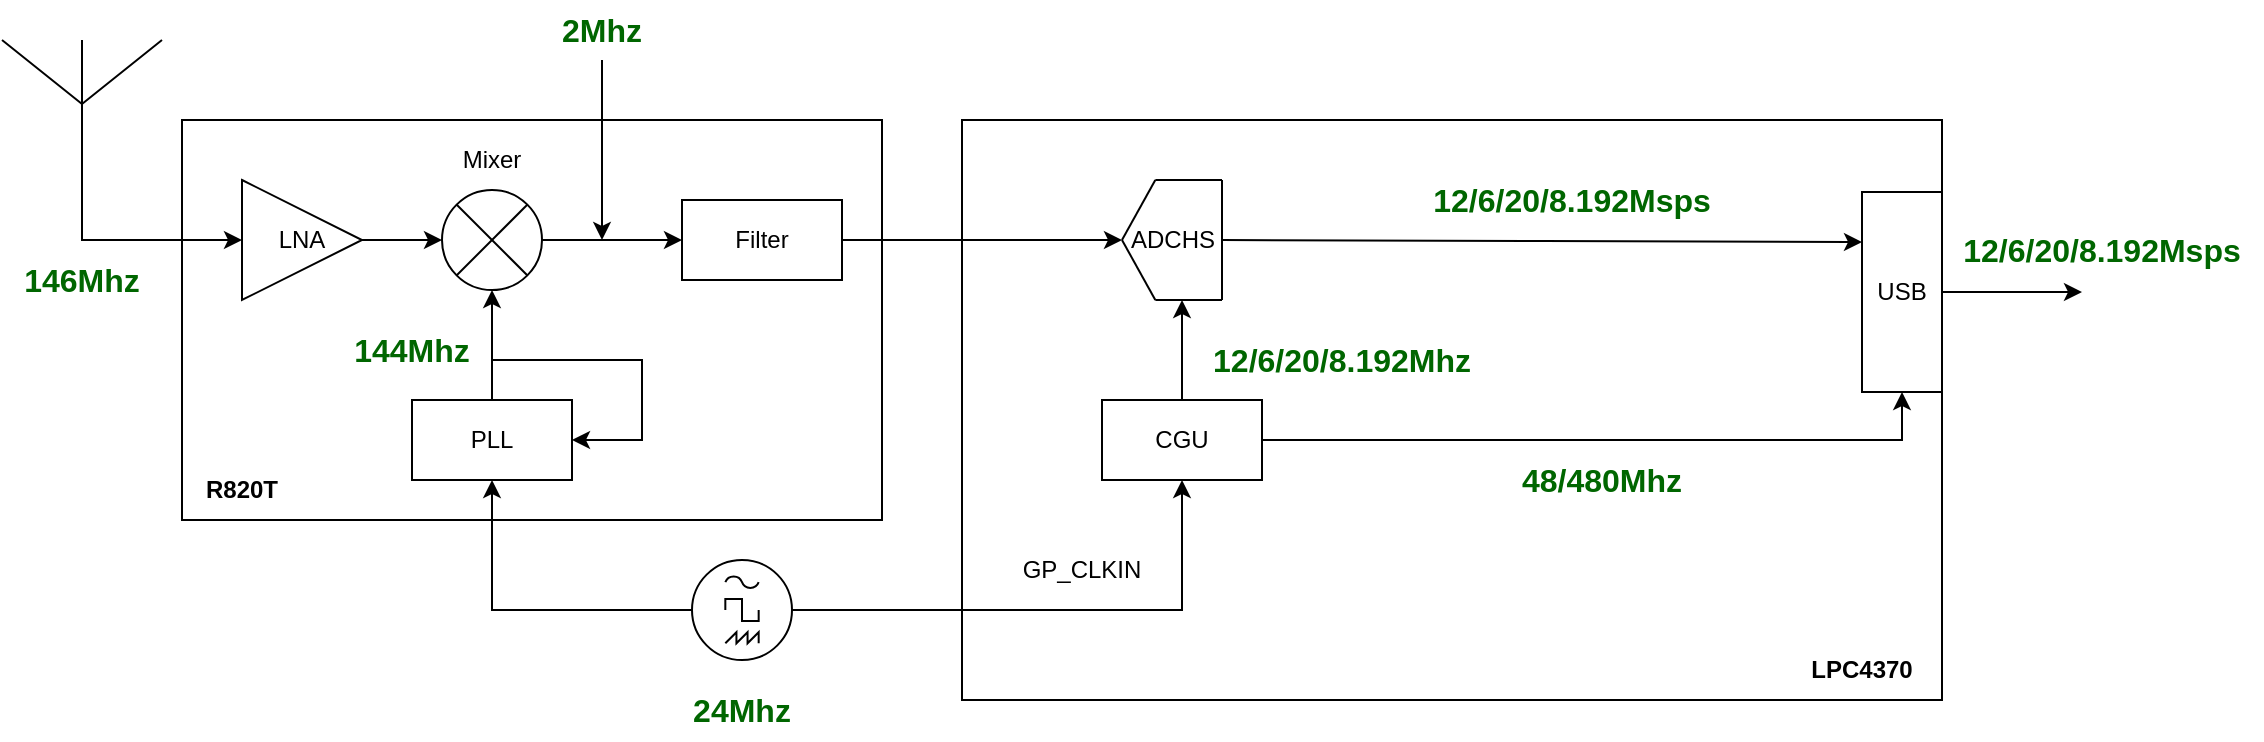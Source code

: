<mxfile version="21.3.7" type="device">
  <diagram name="Page-1" id="cct-Xmhw9EBGuAuMO9ee">
    <mxGraphModel dx="954" dy="802" grid="1" gridSize="10" guides="1" tooltips="1" connect="1" arrows="1" fold="1" page="1" pageScale="1" pageWidth="827" pageHeight="1169" math="0" shadow="0">
      <root>
        <mxCell id="0" />
        <mxCell id="1" parent="0" />
        <mxCell id="uXHMhLncASix-hLU-wDg-52" value="" style="rounded=0;whiteSpace=wrap;html=1;" vertex="1" parent="1">
          <mxGeometry x="560" y="160" width="490" height="290" as="geometry" />
        </mxCell>
        <mxCell id="uXHMhLncASix-hLU-wDg-19" value="" style="rounded=0;whiteSpace=wrap;html=1;" vertex="1" parent="1">
          <mxGeometry x="170" y="160" width="350" height="200" as="geometry" />
        </mxCell>
        <mxCell id="uXHMhLncASix-hLU-wDg-3" style="edgeStyle=orthogonalEdgeStyle;rounded=0;orthogonalLoop=1;jettySize=auto;html=1;entryX=0;entryY=0.5;entryDx=0;entryDy=0;exitX=0.5;exitY=1;exitDx=0;exitDy=0;exitPerimeter=0;" edge="1" parent="1" source="uXHMhLncASix-hLU-wDg-1" target="uXHMhLncASix-hLU-wDg-2">
          <mxGeometry relative="1" as="geometry" />
        </mxCell>
        <mxCell id="uXHMhLncASix-hLU-wDg-1" value="" style="verticalLabelPosition=bottom;shadow=0;dashed=0;align=center;html=1;verticalAlign=top;shape=mxgraph.electrical.radio.aerial_-_antenna_1;" vertex="1" parent="1">
          <mxGeometry x="80" y="120" width="80" height="80" as="geometry" />
        </mxCell>
        <mxCell id="uXHMhLncASix-hLU-wDg-7" style="edgeStyle=orthogonalEdgeStyle;rounded=0;orthogonalLoop=1;jettySize=auto;html=1;entryX=0;entryY=0.5;entryDx=0;entryDy=0;" edge="1" parent="1" source="uXHMhLncASix-hLU-wDg-2">
          <mxGeometry relative="1" as="geometry">
            <mxPoint x="300" y="220" as="targetPoint" />
          </mxGeometry>
        </mxCell>
        <mxCell id="uXHMhLncASix-hLU-wDg-2" value="LNA" style="triangle;whiteSpace=wrap;html=1;" vertex="1" parent="1">
          <mxGeometry x="200" y="190" width="60" height="60" as="geometry" />
        </mxCell>
        <mxCell id="uXHMhLncASix-hLU-wDg-25" style="edgeStyle=orthogonalEdgeStyle;rounded=0;orthogonalLoop=1;jettySize=auto;html=1;entryX=0;entryY=0.5;entryDx=0;entryDy=0;" edge="1" parent="1" source="uXHMhLncASix-hLU-wDg-12" target="uXHMhLncASix-hLU-wDg-24">
          <mxGeometry relative="1" as="geometry" />
        </mxCell>
        <mxCell id="uXHMhLncASix-hLU-wDg-12" value="" style="shape=sumEllipse;perimeter=ellipsePerimeter;whiteSpace=wrap;html=1;backgroundOutline=1;" vertex="1" parent="1">
          <mxGeometry x="300" y="195" width="50" height="50" as="geometry" />
        </mxCell>
        <mxCell id="uXHMhLncASix-hLU-wDg-17" style="edgeStyle=orthogonalEdgeStyle;rounded=0;orthogonalLoop=1;jettySize=auto;html=1;entryX=0.5;entryY=1;entryDx=0;entryDy=0;" edge="1" parent="1" source="uXHMhLncASix-hLU-wDg-15" target="uXHMhLncASix-hLU-wDg-12">
          <mxGeometry relative="1" as="geometry" />
        </mxCell>
        <mxCell id="uXHMhLncASix-hLU-wDg-15" value="PLL" style="rounded=0;whiteSpace=wrap;html=1;" vertex="1" parent="1">
          <mxGeometry x="285" y="300" width="80" height="40" as="geometry" />
        </mxCell>
        <mxCell id="uXHMhLncASix-hLU-wDg-18" value="" style="endArrow=classic;html=1;rounded=0;entryX=1;entryY=0.5;entryDx=0;entryDy=0;" edge="1" parent="1" target="uXHMhLncASix-hLU-wDg-15">
          <mxGeometry width="50" height="50" relative="1" as="geometry">
            <mxPoint x="325" y="280" as="sourcePoint" />
            <mxPoint x="410" y="340" as="targetPoint" />
            <Array as="points">
              <mxPoint x="360" y="280" />
              <mxPoint x="400" y="280" />
              <mxPoint x="400" y="320" />
            </Array>
          </mxGeometry>
        </mxCell>
        <mxCell id="uXHMhLncASix-hLU-wDg-20" value="&lt;b&gt;R820T&lt;/b&gt;" style="text;html=1;strokeColor=none;fillColor=none;align=center;verticalAlign=middle;whiteSpace=wrap;rounded=0;" vertex="1" parent="1">
          <mxGeometry x="170" y="330" width="60" height="30" as="geometry" />
        </mxCell>
        <mxCell id="uXHMhLncASix-hLU-wDg-22" value="Mixer" style="text;html=1;strokeColor=none;fillColor=none;align=center;verticalAlign=middle;whiteSpace=wrap;rounded=0;" vertex="1" parent="1">
          <mxGeometry x="295" y="165" width="60" height="30" as="geometry" />
        </mxCell>
        <mxCell id="uXHMhLncASix-hLU-wDg-38" style="edgeStyle=orthogonalEdgeStyle;rounded=0;orthogonalLoop=1;jettySize=auto;html=1;" edge="1" parent="1" source="uXHMhLncASix-hLU-wDg-24">
          <mxGeometry relative="1" as="geometry">
            <mxPoint x="640" y="220" as="targetPoint" />
          </mxGeometry>
        </mxCell>
        <mxCell id="uXHMhLncASix-hLU-wDg-24" value="Filter" style="rounded=0;whiteSpace=wrap;html=1;" vertex="1" parent="1">
          <mxGeometry x="420" y="200" width="80" height="40" as="geometry" />
        </mxCell>
        <mxCell id="uXHMhLncASix-hLU-wDg-37" value="" style="group" vertex="1" connectable="0" parent="1">
          <mxGeometry x="640" y="190" width="60" height="60" as="geometry" />
        </mxCell>
        <mxCell id="uXHMhLncASix-hLU-wDg-32" value="" style="endArrow=none;html=1;rounded=0;" edge="1" parent="uXHMhLncASix-hLU-wDg-37">
          <mxGeometry width="50" height="50" relative="1" as="geometry">
            <mxPoint y="30" as="sourcePoint" />
            <mxPoint x="16.667" as="targetPoint" />
          </mxGeometry>
        </mxCell>
        <mxCell id="uXHMhLncASix-hLU-wDg-33" value="" style="endArrow=none;html=1;rounded=0;" edge="1" parent="uXHMhLncASix-hLU-wDg-37">
          <mxGeometry width="50" height="50" relative="1" as="geometry">
            <mxPoint y="30" as="sourcePoint" />
            <mxPoint x="16.667" y="60" as="targetPoint" />
          </mxGeometry>
        </mxCell>
        <mxCell id="uXHMhLncASix-hLU-wDg-34" value="" style="endArrow=none;html=1;rounded=0;" edge="1" parent="uXHMhLncASix-hLU-wDg-37">
          <mxGeometry width="50" height="50" relative="1" as="geometry">
            <mxPoint x="16.667" as="sourcePoint" />
            <mxPoint x="50" as="targetPoint" />
          </mxGeometry>
        </mxCell>
        <mxCell id="uXHMhLncASix-hLU-wDg-35" value="" style="endArrow=none;html=1;rounded=0;" edge="1" parent="uXHMhLncASix-hLU-wDg-37">
          <mxGeometry width="50" height="50" relative="1" as="geometry">
            <mxPoint x="50" y="60" as="sourcePoint" />
            <mxPoint x="50" as="targetPoint" />
          </mxGeometry>
        </mxCell>
        <mxCell id="uXHMhLncASix-hLU-wDg-36" value="" style="endArrow=none;html=1;rounded=0;" edge="1" parent="uXHMhLncASix-hLU-wDg-37">
          <mxGeometry width="50" height="50" relative="1" as="geometry">
            <mxPoint x="16.667" y="60" as="sourcePoint" />
            <mxPoint x="50" y="60" as="targetPoint" />
          </mxGeometry>
        </mxCell>
        <mxCell id="uXHMhLncASix-hLU-wDg-39" value="ADCHS" style="text;html=1;align=center;verticalAlign=middle;resizable=0;points=[];autosize=1;strokeColor=none;fillColor=none;" vertex="1" parent="uXHMhLncASix-hLU-wDg-37">
          <mxGeometry x="-10" y="15" width="70" height="30" as="geometry" />
        </mxCell>
        <mxCell id="uXHMhLncASix-hLU-wDg-43" style="edgeStyle=orthogonalEdgeStyle;rounded=0;orthogonalLoop=1;jettySize=auto;html=1;entryX=0;entryY=0.25;entryDx=0;entryDy=0;" edge="1" parent="1" target="uXHMhLncASix-hLU-wDg-53">
          <mxGeometry relative="1" as="geometry">
            <mxPoint x="690" y="220" as="sourcePoint" />
            <mxPoint x="740" y="220" as="targetPoint" />
          </mxGeometry>
        </mxCell>
        <mxCell id="uXHMhLncASix-hLU-wDg-74" style="edgeStyle=orthogonalEdgeStyle;rounded=0;orthogonalLoop=1;jettySize=auto;html=1;entryX=0.5;entryY=1;entryDx=0;entryDy=0;" edge="1" parent="1" source="uXHMhLncASix-hLU-wDg-49" target="uXHMhLncASix-hLU-wDg-73">
          <mxGeometry relative="1" as="geometry" />
        </mxCell>
        <mxCell id="uXHMhLncASix-hLU-wDg-81" style="edgeStyle=orthogonalEdgeStyle;rounded=0;orthogonalLoop=1;jettySize=auto;html=1;entryX=0.5;entryY=1;entryDx=0;entryDy=0;" edge="1" parent="1" source="uXHMhLncASix-hLU-wDg-49" target="uXHMhLncASix-hLU-wDg-15">
          <mxGeometry relative="1" as="geometry" />
        </mxCell>
        <mxCell id="uXHMhLncASix-hLU-wDg-49" value="" style="perimeter=ellipsePerimeter;verticalLabelPosition=bottom;shadow=0;dashed=0;align=center;html=1;verticalAlign=top;shape=mxgraph.electrical.instruments.signal_generator;" vertex="1" parent="1">
          <mxGeometry x="420" y="380" width="60" height="50" as="geometry" />
        </mxCell>
        <mxCell id="uXHMhLncASix-hLU-wDg-64" style="edgeStyle=orthogonalEdgeStyle;rounded=0;orthogonalLoop=1;jettySize=auto;html=1;" edge="1" parent="1" source="uXHMhLncASix-hLU-wDg-53">
          <mxGeometry relative="1" as="geometry">
            <mxPoint x="1120" y="246" as="targetPoint" />
          </mxGeometry>
        </mxCell>
        <mxCell id="uXHMhLncASix-hLU-wDg-53" value="USB" style="rounded=0;whiteSpace=wrap;html=1;" vertex="1" parent="1">
          <mxGeometry x="1010" y="196" width="40" height="100" as="geometry" />
        </mxCell>
        <mxCell id="uXHMhLncASix-hLU-wDg-56" value="&lt;b&gt;LPC4370&lt;/b&gt;" style="text;html=1;strokeColor=none;fillColor=none;align=center;verticalAlign=middle;whiteSpace=wrap;rounded=0;" vertex="1" parent="1">
          <mxGeometry x="970" y="420" width="80" height="30" as="geometry" />
        </mxCell>
        <mxCell id="uXHMhLncASix-hLU-wDg-58" value="146Mhz" style="text;html=1;strokeColor=none;fillColor=none;align=center;verticalAlign=middle;whiteSpace=wrap;rounded=0;fontColor=#006600;fontStyle=1;fontSize=16;" vertex="1" parent="1">
          <mxGeometry x="80" y="225" width="80" height="30" as="geometry" />
        </mxCell>
        <mxCell id="uXHMhLncASix-hLU-wDg-59" value="144Mhz" style="text;html=1;strokeColor=none;fillColor=none;align=center;verticalAlign=middle;whiteSpace=wrap;rounded=0;fontColor=#006600;fontStyle=1;fontSize=16;" vertex="1" parent="1">
          <mxGeometry x="250" y="260" width="70" height="30" as="geometry" />
        </mxCell>
        <mxCell id="uXHMhLncASix-hLU-wDg-67" style="edgeStyle=orthogonalEdgeStyle;rounded=0;orthogonalLoop=1;jettySize=auto;html=1;" edge="1" parent="1" source="uXHMhLncASix-hLU-wDg-60">
          <mxGeometry relative="1" as="geometry">
            <mxPoint x="380" y="220" as="targetPoint" />
          </mxGeometry>
        </mxCell>
        <mxCell id="uXHMhLncASix-hLU-wDg-60" value="2Mhz" style="text;html=1;strokeColor=none;fillColor=none;align=center;verticalAlign=middle;whiteSpace=wrap;rounded=0;fontColor=#006600;fontStyle=1;fontSize=16;labelBorderColor=none;" vertex="1" parent="1">
          <mxGeometry x="270" y="100" width="220" height="30" as="geometry" />
        </mxCell>
        <mxCell id="uXHMhLncASix-hLU-wDg-62" value="24Mhz" style="text;html=1;strokeColor=none;fillColor=none;align=center;verticalAlign=middle;whiteSpace=wrap;rounded=0;fontColor=#006600;fontStyle=1;fontSize=16;" vertex="1" parent="1">
          <mxGeometry x="420" y="440" width="60" height="30" as="geometry" />
        </mxCell>
        <mxCell id="uXHMhLncASix-hLU-wDg-72" value="GP_CLKIN" style="text;html=1;strokeColor=none;fillColor=none;align=center;verticalAlign=middle;whiteSpace=wrap;rounded=0;" vertex="1" parent="1">
          <mxGeometry x="580" y="370" width="80" height="30" as="geometry" />
        </mxCell>
        <mxCell id="uXHMhLncASix-hLU-wDg-75" style="edgeStyle=orthogonalEdgeStyle;rounded=0;orthogonalLoop=1;jettySize=auto;html=1;" edge="1" parent="1" source="uXHMhLncASix-hLU-wDg-73">
          <mxGeometry relative="1" as="geometry">
            <mxPoint x="670" y="250" as="targetPoint" />
          </mxGeometry>
        </mxCell>
        <mxCell id="uXHMhLncASix-hLU-wDg-79" style="edgeStyle=orthogonalEdgeStyle;rounded=0;orthogonalLoop=1;jettySize=auto;html=1;entryX=0.5;entryY=1;entryDx=0;entryDy=0;" edge="1" parent="1" source="uXHMhLncASix-hLU-wDg-73" target="uXHMhLncASix-hLU-wDg-53">
          <mxGeometry relative="1" as="geometry" />
        </mxCell>
        <mxCell id="uXHMhLncASix-hLU-wDg-73" value="CGU" style="rounded=0;whiteSpace=wrap;html=1;" vertex="1" parent="1">
          <mxGeometry x="630" y="300" width="80" height="40" as="geometry" />
        </mxCell>
        <mxCell id="uXHMhLncASix-hLU-wDg-76" value="12/6/20/8.192Mhz" style="text;html=1;strokeColor=none;fillColor=none;align=center;verticalAlign=middle;whiteSpace=wrap;rounded=0;fontColor=#006600;fontStyle=1;fontSize=16;" vertex="1" parent="1">
          <mxGeometry x="680" y="260" width="140" height="40" as="geometry" />
        </mxCell>
        <mxCell id="uXHMhLncASix-hLU-wDg-77" value="12/6/20/8.192Msps" style="text;html=1;strokeColor=none;fillColor=none;align=center;verticalAlign=middle;whiteSpace=wrap;rounded=0;fontColor=#006600;fontStyle=1;fontSize=16;" vertex="1" parent="1">
          <mxGeometry x="795" y="180" width="140" height="40" as="geometry" />
        </mxCell>
        <mxCell id="uXHMhLncASix-hLU-wDg-78" value="12/6/20/8.192Msps" style="text;html=1;strokeColor=none;fillColor=none;align=center;verticalAlign=middle;whiteSpace=wrap;rounded=0;fontColor=#006600;fontStyle=1;fontSize=16;" vertex="1" parent="1">
          <mxGeometry x="1050" y="205" width="160" height="40" as="geometry" />
        </mxCell>
        <mxCell id="uXHMhLncASix-hLU-wDg-80" value="48/480Mhz" style="text;html=1;strokeColor=none;fillColor=none;align=center;verticalAlign=middle;whiteSpace=wrap;rounded=0;fontColor=#006600;fontStyle=1;fontSize=16;" vertex="1" parent="1">
          <mxGeometry x="810" y="320" width="140" height="40" as="geometry" />
        </mxCell>
      </root>
    </mxGraphModel>
  </diagram>
</mxfile>
